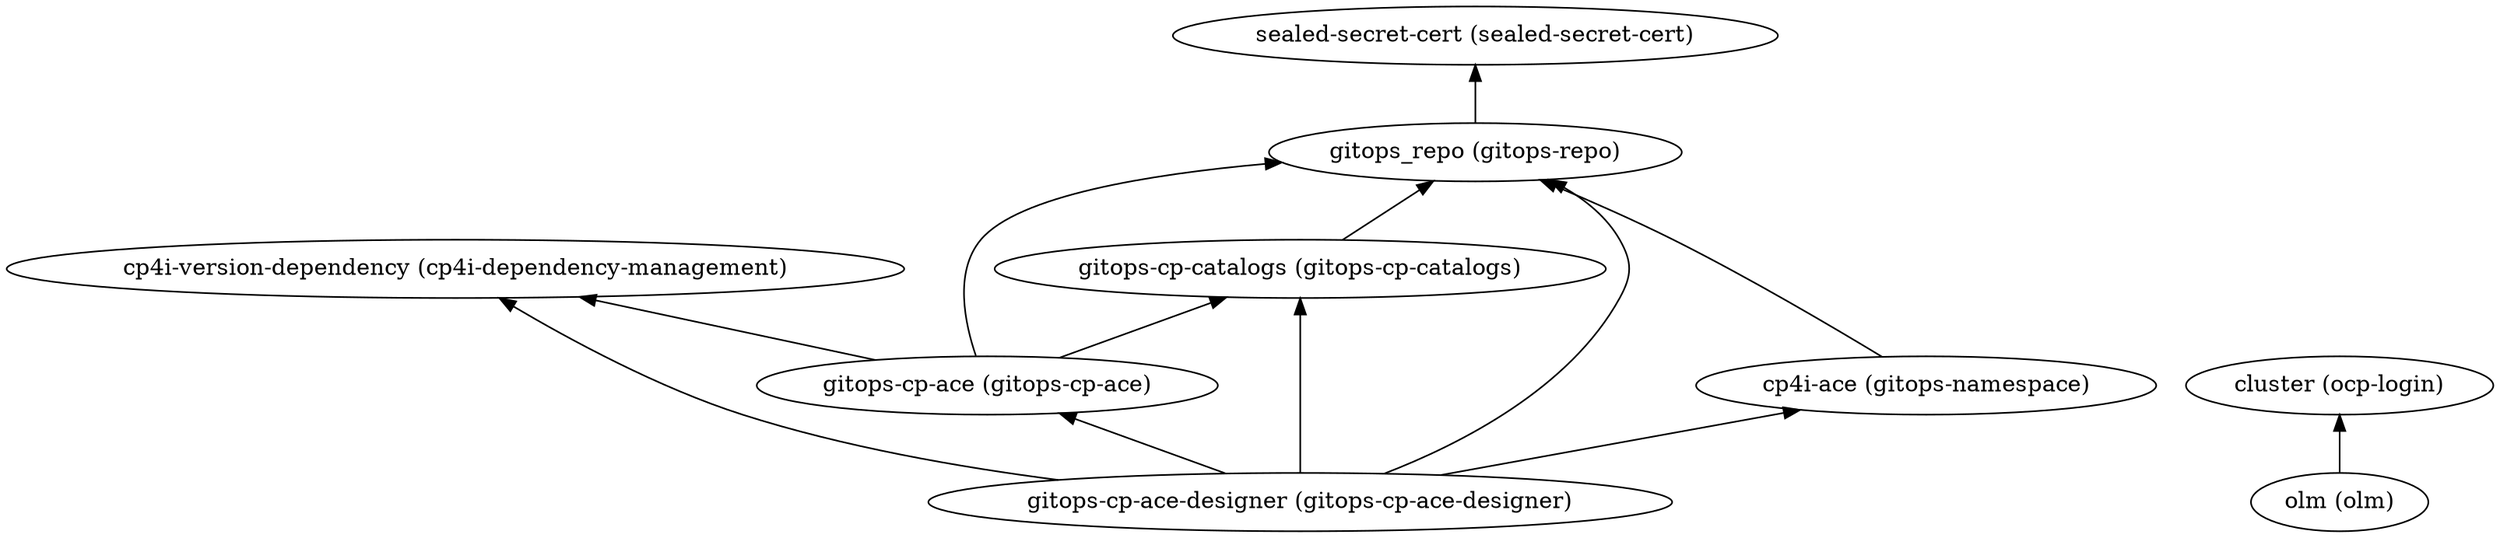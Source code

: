 digraph {
    rankdir="BT"
    "cp4i-version-dependency (cp4i-dependency-management)"
"gitops-cp-ace (gitops-cp-ace)" -> "gitops_repo (gitops-repo)"
"gitops-cp-ace (gitops-cp-ace)" -> "gitops-cp-catalogs (gitops-cp-catalogs)"
"gitops-cp-ace (gitops-cp-ace)" -> "cp4i-version-dependency (cp4i-dependency-management)"
"gitops-cp-ace (gitops-cp-ace)"
"gitops_repo (gitops-repo)" -> "sealed-secret-cert (sealed-secret-cert)"
"gitops_repo (gitops-repo)"
"sealed-secret-cert (sealed-secret-cert)"
"gitops-cp-catalogs (gitops-cp-catalogs)" -> "gitops_repo (gitops-repo)"
"gitops-cp-catalogs (gitops-cp-catalogs)"
"gitops-cp-ace-designer (gitops-cp-ace-designer)" -> "gitops_repo (gitops-repo)"
"gitops-cp-ace-designer (gitops-cp-ace-designer)" -> "cp4i-ace (gitops-namespace)"
"gitops-cp-ace-designer (gitops-cp-ace-designer)" -> "gitops-cp-catalogs (gitops-cp-catalogs)"
"gitops-cp-ace-designer (gitops-cp-ace-designer)" -> "cp4i-version-dependency (cp4i-dependency-management)"
"gitops-cp-ace-designer (gitops-cp-ace-designer)" -> "gitops-cp-ace (gitops-cp-ace)"
"gitops-cp-ace-designer (gitops-cp-ace-designer)"
"cp4i-ace (gitops-namespace)" -> "gitops_repo (gitops-repo)"
"cp4i-ace (gitops-namespace)"
"cluster (ocp-login)"
"olm (olm)" -> "cluster (ocp-login)"
"olm (olm)"
  }
